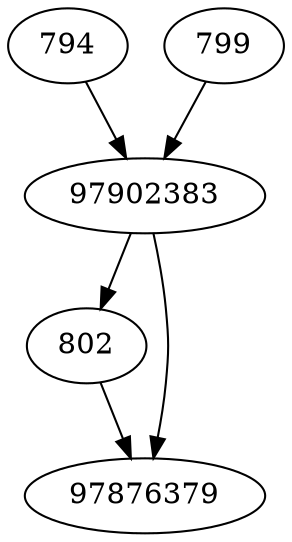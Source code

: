 strict digraph  {
802;
97902383;
794;
97876379;
799;
802 -> 97876379;
97902383 -> 97876379;
97902383 -> 802;
794 -> 97902383;
799 -> 97902383;
}
